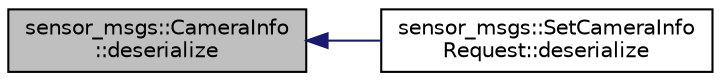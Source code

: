 digraph "sensor_msgs::CameraInfo::deserialize"
{
  edge [fontname="Helvetica",fontsize="10",labelfontname="Helvetica",labelfontsize="10"];
  node [fontname="Helvetica",fontsize="10",shape=record];
  rankdir="LR";
  Node1 [label="sensor_msgs::CameraInfo\l::deserialize",height=0.2,width=0.4,color="black", fillcolor="grey75", style="filled" fontcolor="black"];
  Node1 -> Node2 [dir="back",color="midnightblue",fontsize="10",style="solid",fontname="Helvetica"];
  Node2 [label="sensor_msgs::SetCameraInfo\lRequest::deserialize",height=0.2,width=0.4,color="black", fillcolor="white", style="filled",URL="$classsensor__msgs_1_1_set_camera_info_request.html#abb27853679cd46270a8ac6471f874733"];
}
